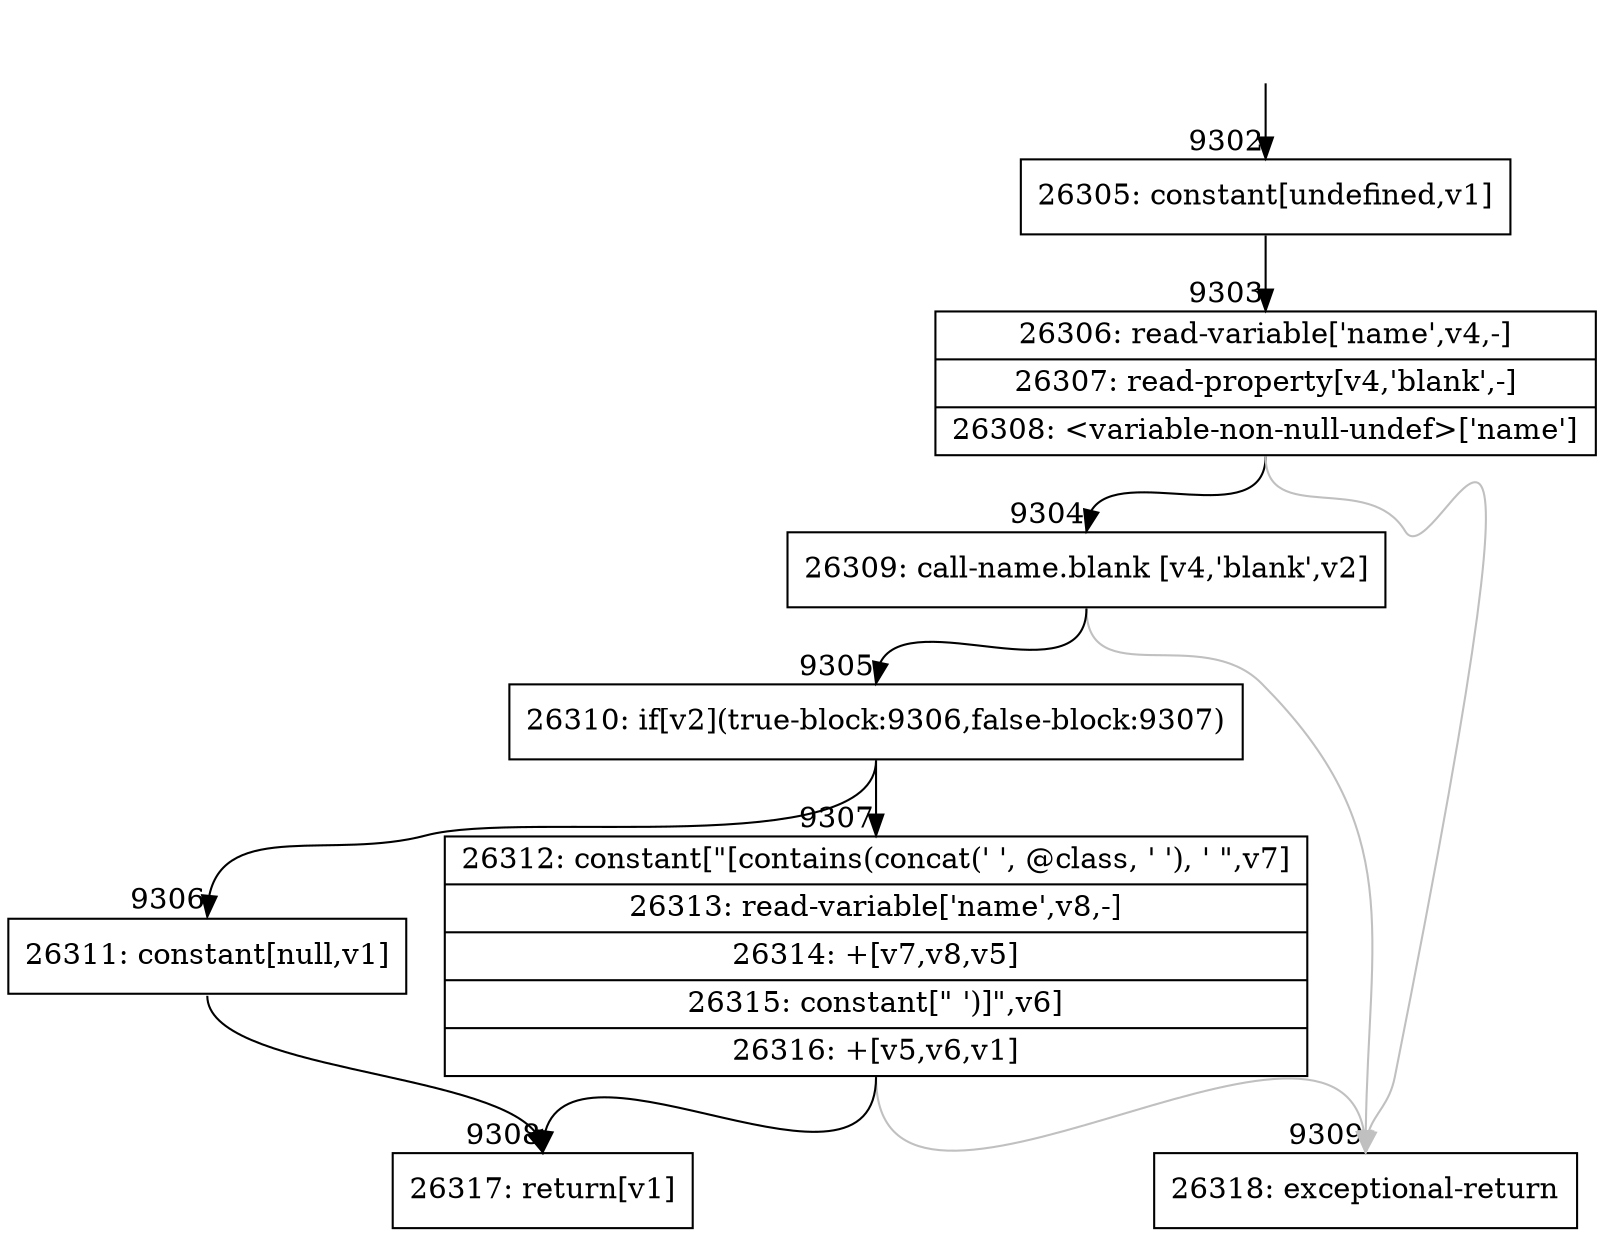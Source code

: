 digraph {
rankdir="TD"
BB_entry712[shape=none,label=""];
BB_entry712 -> BB9302 [tailport=s, headport=n, headlabel="    9302"]
BB9302 [shape=record label="{26305: constant[undefined,v1]}" ] 
BB9302 -> BB9303 [tailport=s, headport=n, headlabel="      9303"]
BB9303 [shape=record label="{26306: read-variable['name',v4,-]|26307: read-property[v4,'blank',-]|26308: \<variable-non-null-undef\>['name']}" ] 
BB9303 -> BB9304 [tailport=s, headport=n, headlabel="      9304"]
BB9303 -> BB9309 [tailport=s, headport=n, color=gray, headlabel="      9309"]
BB9304 [shape=record label="{26309: call-name.blank [v4,'blank',v2]}" ] 
BB9304 -> BB9305 [tailport=s, headport=n, headlabel="      9305"]
BB9304 -> BB9309 [tailport=s, headport=n, color=gray]
BB9305 [shape=record label="{26310: if[v2](true-block:9306,false-block:9307)}" ] 
BB9305 -> BB9306 [tailport=s, headport=n, headlabel="      9306"]
BB9305 -> BB9307 [tailport=s, headport=n, headlabel="      9307"]
BB9306 [shape=record label="{26311: constant[null,v1]}" ] 
BB9306 -> BB9308 [tailport=s, headport=n, headlabel="      9308"]
BB9307 [shape=record label="{26312: constant[\"[contains(concat(' ', @class, ' '), ' \",v7]|26313: read-variable['name',v8,-]|26314: +[v7,v8,v5]|26315: constant[\" ')]\",v6]|26316: +[v5,v6,v1]}" ] 
BB9307 -> BB9308 [tailport=s, headport=n]
BB9307 -> BB9309 [tailport=s, headport=n, color=gray]
BB9308 [shape=record label="{26317: return[v1]}" ] 
BB9309 [shape=record label="{26318: exceptional-return}" ] 
//#$~ 7389
}
